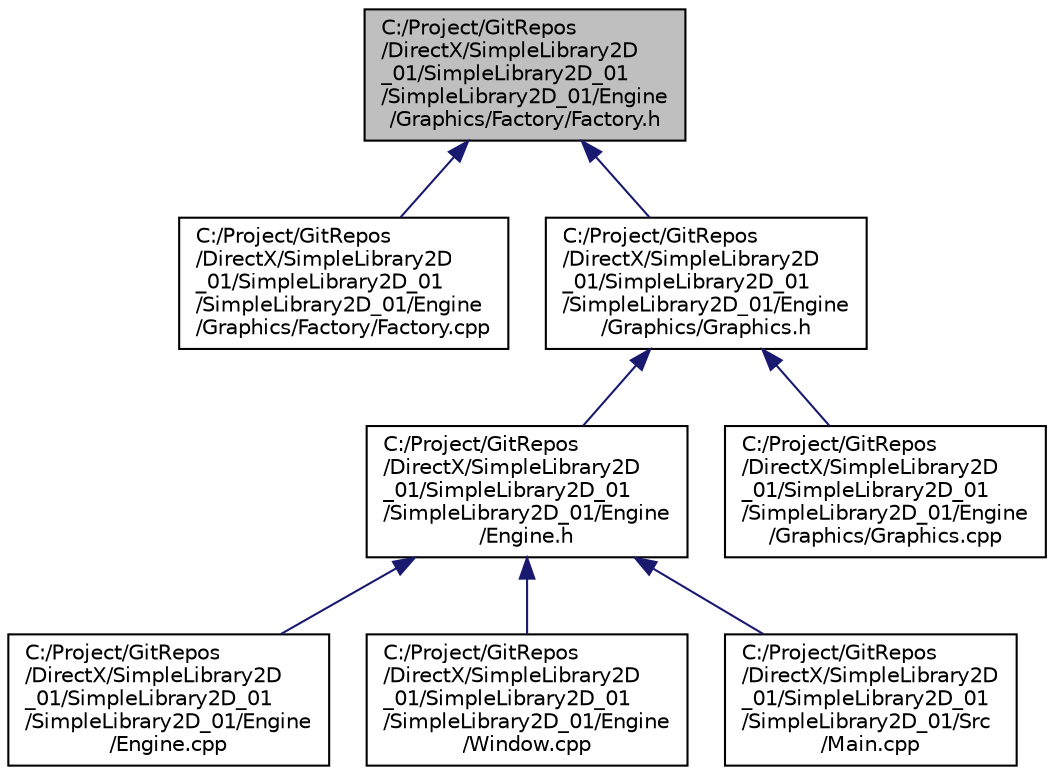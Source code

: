 digraph "C:/Project/GitRepos/DirectX/SimpleLibrary2D_01/SimpleLibrary2D_01/SimpleLibrary2D_01/Engine/Graphics/Factory/Factory.h"
{
 // LATEX_PDF_SIZE
  edge [fontname="Helvetica",fontsize="10",labelfontname="Helvetica",labelfontsize="10"];
  node [fontname="Helvetica",fontsize="10",shape=record];
  Node1 [label="C:/Project/GitRepos\l/DirectX/SimpleLibrary2D\l_01/SimpleLibrary2D_01\l/SimpleLibrary2D_01/Engine\l/Graphics/Factory/Factory.h",height=0.2,width=0.4,color="black", fillcolor="grey75", style="filled", fontcolor="black",tooltip=" "];
  Node1 -> Node2 [dir="back",color="midnightblue",fontsize="10",style="solid",fontname="Helvetica"];
  Node2 [label="C:/Project/GitRepos\l/DirectX/SimpleLibrary2D\l_01/SimpleLibrary2D_01\l/SimpleLibrary2D_01/Engine\l/Graphics/Factory/Factory.cpp",height=0.2,width=0.4,color="black", fillcolor="white", style="filled",URL="$_factory_8cpp.html",tooltip=" "];
  Node1 -> Node3 [dir="back",color="midnightblue",fontsize="10",style="solid",fontname="Helvetica"];
  Node3 [label="C:/Project/GitRepos\l/DirectX/SimpleLibrary2D\l_01/SimpleLibrary2D_01\l/SimpleLibrary2D_01/Engine\l/Graphics/Graphics.h",height=0.2,width=0.4,color="black", fillcolor="white", style="filled",URL="$_graphics_8h.html",tooltip=" "];
  Node3 -> Node4 [dir="back",color="midnightblue",fontsize="10",style="solid",fontname="Helvetica"];
  Node4 [label="C:/Project/GitRepos\l/DirectX/SimpleLibrary2D\l_01/SimpleLibrary2D_01\l/SimpleLibrary2D_01/Engine\l/Engine.h",height=0.2,width=0.4,color="black", fillcolor="white", style="filled",URL="$_engine_8h.html",tooltip="エンジンクラスの宣言"];
  Node4 -> Node5 [dir="back",color="midnightblue",fontsize="10",style="solid",fontname="Helvetica"];
  Node5 [label="C:/Project/GitRepos\l/DirectX/SimpleLibrary2D\l_01/SimpleLibrary2D_01\l/SimpleLibrary2D_01/Engine\l/Engine.cpp",height=0.2,width=0.4,color="black", fillcolor="white", style="filled",URL="$_engine_8cpp.html",tooltip=" "];
  Node4 -> Node6 [dir="back",color="midnightblue",fontsize="10",style="solid",fontname="Helvetica"];
  Node6 [label="C:/Project/GitRepos\l/DirectX/SimpleLibrary2D\l_01/SimpleLibrary2D_01\l/SimpleLibrary2D_01/Engine\l/Window.cpp",height=0.2,width=0.4,color="black", fillcolor="white", style="filled",URL="$_window_8cpp.html",tooltip=" "];
  Node4 -> Node7 [dir="back",color="midnightblue",fontsize="10",style="solid",fontname="Helvetica"];
  Node7 [label="C:/Project/GitRepos\l/DirectX/SimpleLibrary2D\l_01/SimpleLibrary2D_01\l/SimpleLibrary2D_01/Src\l/Main.cpp",height=0.2,width=0.4,color="black", fillcolor="white", style="filled",URL="$_main_8cpp.html",tooltip=" "];
  Node3 -> Node8 [dir="back",color="midnightblue",fontsize="10",style="solid",fontname="Helvetica"];
  Node8 [label="C:/Project/GitRepos\l/DirectX/SimpleLibrary2D\l_01/SimpleLibrary2D_01\l/SimpleLibrary2D_01/Engine\l/Graphics/Graphics.cpp",height=0.2,width=0.4,color="black", fillcolor="white", style="filled",URL="$_graphics_8cpp.html",tooltip=" "];
}
